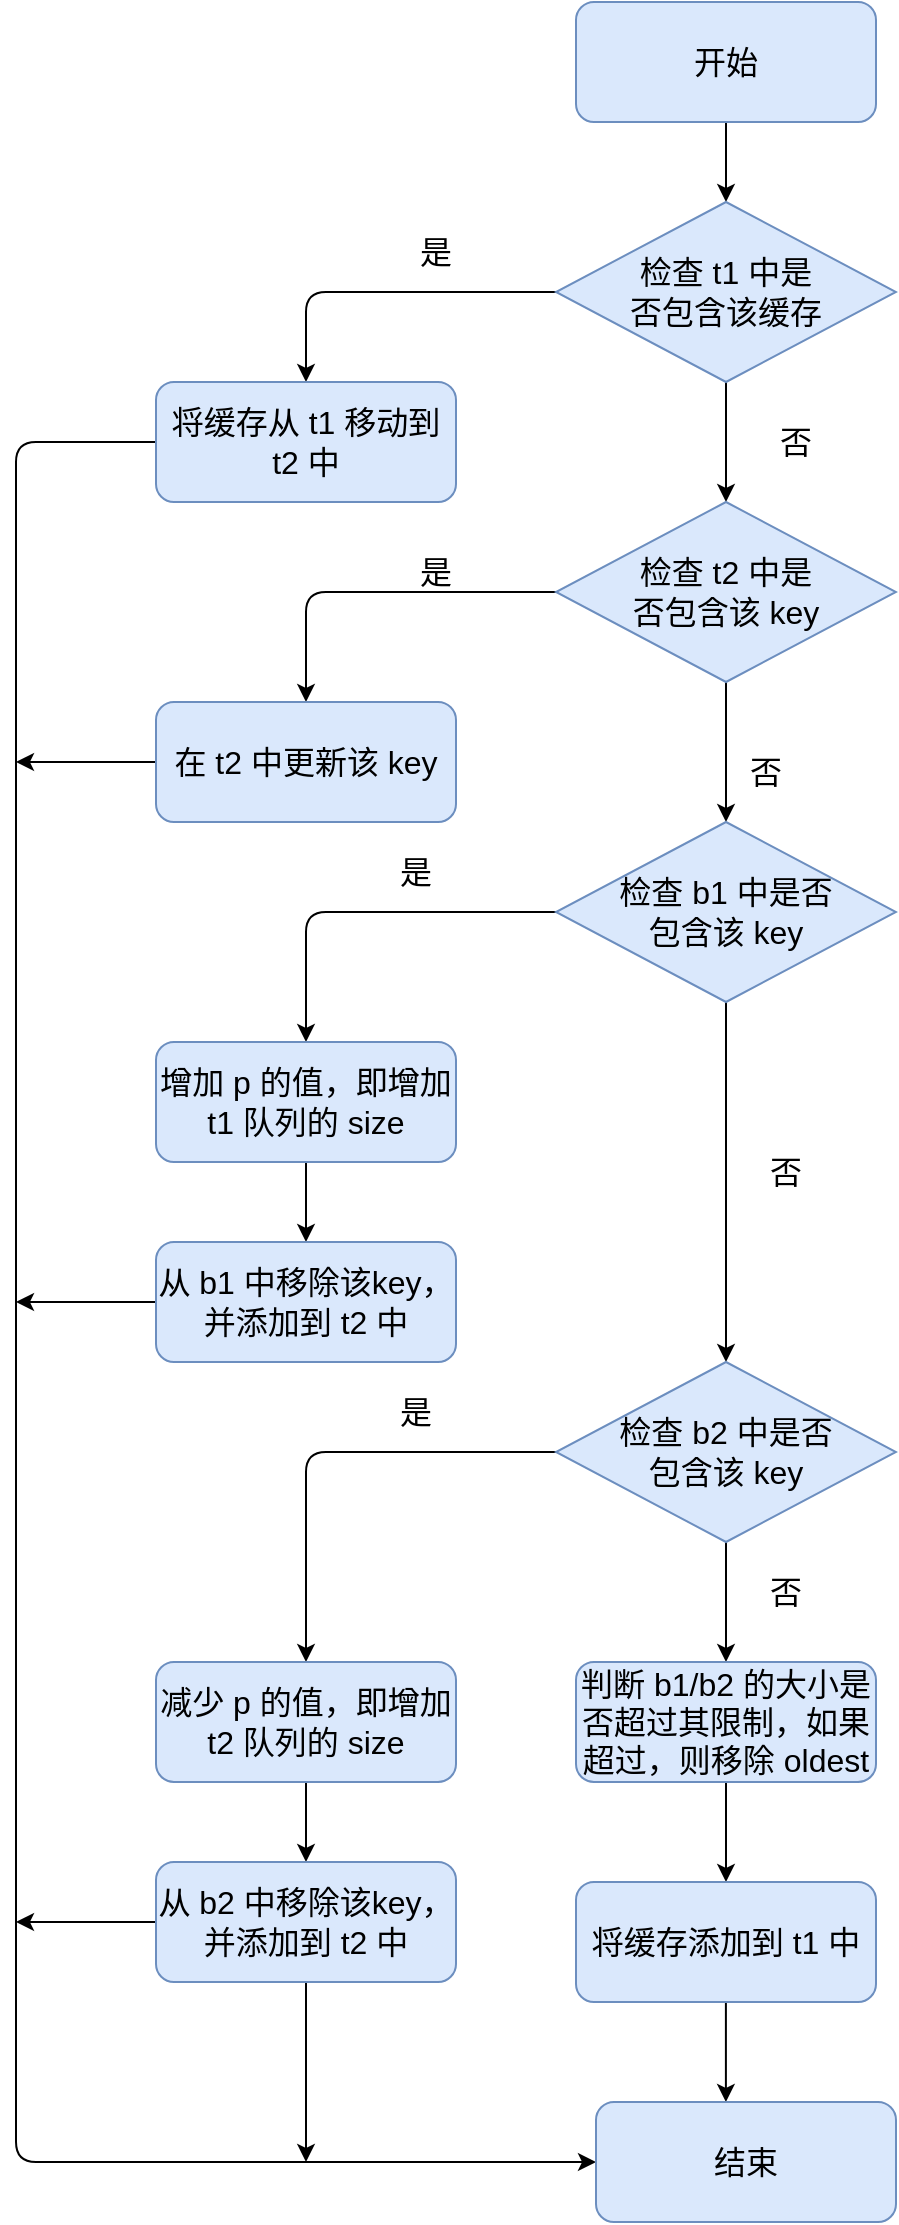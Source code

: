 <mxfile>
    <diagram id="irXEWYXpeHnkzM0r7uLv" name="Page-1">
        <mxGraphModel dx="578" dy="556" grid="1" gridSize="10" guides="1" tooltips="1" connect="1" arrows="1" fold="1" page="1" pageScale="1" pageWidth="850" pageHeight="1100" math="0" shadow="0">
            <root>
                <mxCell id="0"/>
                <mxCell id="1" parent="0"/>
                <mxCell id="27" style="edgeStyle=none;html=1;entryX=0.5;entryY=0;entryDx=0;entryDy=0;fontSize=16;" edge="1" parent="1" source="11" target="13">
                    <mxGeometry relative="1" as="geometry"/>
                </mxCell>
                <mxCell id="11" value="&lt;font style=&quot;font-size: 16px&quot;&gt;开始&lt;/font&gt;" style="rounded=1;whiteSpace=wrap;html=1;fillColor=#dae8fc;strokeColor=#6c8ebf;" vertex="1" parent="1">
                    <mxGeometry x="360" y="510" width="150" height="60" as="geometry"/>
                </mxCell>
                <mxCell id="28" style="edgeStyle=orthogonalEdgeStyle;html=1;entryX=0.5;entryY=0;entryDx=0;entryDy=0;fontSize=16;" edge="1" parent="1" source="13" target="17">
                    <mxGeometry relative="1" as="geometry"/>
                </mxCell>
                <mxCell id="29" style="edgeStyle=orthogonalEdgeStyle;html=1;exitX=0.5;exitY=1;exitDx=0;exitDy=0;entryX=0.5;entryY=0;entryDx=0;entryDy=0;fontSize=16;" edge="1" parent="1" source="13" target="16">
                    <mxGeometry relative="1" as="geometry"/>
                </mxCell>
                <mxCell id="13" value="&lt;span&gt;检查 t1 中是&lt;br&gt;否包含该缓存&lt;/span&gt;" style="rhombus;whiteSpace=wrap;html=1;fontSize=16;fillColor=#dae8fc;strokeColor=#6c8ebf;" vertex="1" parent="1">
                    <mxGeometry x="350" y="610" width="170" height="90" as="geometry"/>
                </mxCell>
                <mxCell id="30" style="edgeStyle=orthogonalEdgeStyle;html=1;exitX=0;exitY=0.5;exitDx=0;exitDy=0;fontSize=16;" edge="1" parent="1" source="16" target="18">
                    <mxGeometry relative="1" as="geometry"/>
                </mxCell>
                <mxCell id="37" style="edgeStyle=orthogonalEdgeStyle;html=1;exitX=0.5;exitY=1;exitDx=0;exitDy=0;fontSize=16;" edge="1" parent="1" source="16" target="19">
                    <mxGeometry relative="1" as="geometry"/>
                </mxCell>
                <mxCell id="16" value="&lt;span&gt;检查 t2 中是&lt;br&gt;否包含该 key&lt;/span&gt;" style="rhombus;whiteSpace=wrap;html=1;fontSize=16;fillColor=#dae8fc;strokeColor=#6c8ebf;" vertex="1" parent="1">
                    <mxGeometry x="350" y="760" width="170" height="90" as="geometry"/>
                </mxCell>
                <mxCell id="42" style="edgeStyle=orthogonalEdgeStyle;html=1;fontSize=16;entryX=0;entryY=0.5;entryDx=0;entryDy=0;" edge="1" parent="1" source="17" target="36">
                    <mxGeometry relative="1" as="geometry">
                        <mxPoint x="100" y="1728" as="targetPoint"/>
                        <Array as="points">
                            <mxPoint x="80" y="730"/>
                            <mxPoint x="80" y="1590"/>
                        </Array>
                    </mxGeometry>
                </mxCell>
                <mxCell id="17" value="&lt;span style=&quot;font-size: 16px&quot;&gt;将缓存从 t1 移动到 t2 中&lt;/span&gt;" style="rounded=1;whiteSpace=wrap;html=1;fillColor=#dae8fc;strokeColor=#6c8ebf;" vertex="1" parent="1">
                    <mxGeometry x="150" y="700" width="150" height="60" as="geometry"/>
                </mxCell>
                <mxCell id="46" style="edgeStyle=orthogonalEdgeStyle;html=1;fontSize=16;" edge="1" parent="1" source="18">
                    <mxGeometry relative="1" as="geometry">
                        <mxPoint x="80" y="890" as="targetPoint"/>
                    </mxGeometry>
                </mxCell>
                <mxCell id="18" value="&lt;span style=&quot;font-size: 16px&quot;&gt;在 t2 中更新该 key&lt;/span&gt;" style="rounded=1;whiteSpace=wrap;html=1;fillColor=#dae8fc;strokeColor=#6c8ebf;" vertex="1" parent="1">
                    <mxGeometry x="150" y="860" width="150" height="60" as="geometry"/>
                </mxCell>
                <mxCell id="31" style="edgeStyle=orthogonalEdgeStyle;html=1;exitX=0;exitY=0.5;exitDx=0;exitDy=0;fontSize=16;" edge="1" parent="1" source="19" target="20">
                    <mxGeometry relative="1" as="geometry"/>
                </mxCell>
                <mxCell id="38" style="edgeStyle=orthogonalEdgeStyle;html=1;fontSize=16;" edge="1" parent="1" source="19" target="22">
                    <mxGeometry relative="1" as="geometry"/>
                </mxCell>
                <mxCell id="19" value="&lt;span&gt;检查 b1 中是否&lt;br&gt;包含该 key&lt;/span&gt;" style="rhombus;whiteSpace=wrap;html=1;fontSize=16;fillColor=#dae8fc;strokeColor=#6c8ebf;" vertex="1" parent="1">
                    <mxGeometry x="350" y="920" width="170" height="90" as="geometry"/>
                </mxCell>
                <mxCell id="32" style="edgeStyle=orthogonalEdgeStyle;html=1;exitX=0.5;exitY=1;exitDx=0;exitDy=0;entryX=0.5;entryY=0;entryDx=0;entryDy=0;fontSize=16;" edge="1" parent="1" source="20" target="21">
                    <mxGeometry relative="1" as="geometry"/>
                </mxCell>
                <mxCell id="20" value="&lt;span style=&quot;font-size: 16px&quot;&gt;增加 p 的值，即增加 t1 队列的 size&lt;/span&gt;" style="rounded=1;whiteSpace=wrap;html=1;fillColor=#dae8fc;strokeColor=#6c8ebf;" vertex="1" parent="1">
                    <mxGeometry x="150" y="1030" width="150" height="60" as="geometry"/>
                </mxCell>
                <mxCell id="47" style="edgeStyle=orthogonalEdgeStyle;html=1;fontSize=16;" edge="1" parent="1" source="21">
                    <mxGeometry relative="1" as="geometry">
                        <mxPoint x="80" y="1160" as="targetPoint"/>
                    </mxGeometry>
                </mxCell>
                <mxCell id="21" value="&lt;span style=&quot;font-size: 16px&quot;&gt;从 b1 中移除该key，并添加到 t2 中&lt;/span&gt;" style="rounded=1;whiteSpace=wrap;html=1;fillColor=#dae8fc;strokeColor=#6c8ebf;" vertex="1" parent="1">
                    <mxGeometry x="150" y="1130" width="150" height="60" as="geometry"/>
                </mxCell>
                <mxCell id="39" style="edgeStyle=orthogonalEdgeStyle;html=1;exitX=0.5;exitY=1;exitDx=0;exitDy=0;fontSize=16;" edge="1" parent="1" source="22" target="25">
                    <mxGeometry relative="1" as="geometry"/>
                </mxCell>
                <mxCell id="43" style="edgeStyle=orthogonalEdgeStyle;html=1;fontSize=16;" edge="1" parent="1" source="22" target="23">
                    <mxGeometry relative="1" as="geometry"/>
                </mxCell>
                <mxCell id="22" value="&lt;span&gt;检查 b2 中是否&lt;br&gt;包含该 key&lt;/span&gt;" style="rhombus;whiteSpace=wrap;html=1;fontSize=16;fillColor=#dae8fc;strokeColor=#6c8ebf;" vertex="1" parent="1">
                    <mxGeometry x="350" y="1190" width="170" height="90" as="geometry"/>
                </mxCell>
                <mxCell id="44" style="edgeStyle=orthogonalEdgeStyle;html=1;exitX=0.5;exitY=1;exitDx=0;exitDy=0;entryX=0.5;entryY=0;entryDx=0;entryDy=0;fontSize=16;" edge="1" parent="1" source="23" target="24">
                    <mxGeometry relative="1" as="geometry"/>
                </mxCell>
                <mxCell id="23" value="&lt;span style=&quot;font-size: 16px&quot;&gt;减少 p 的值，即增加 t2 队列的 size&lt;/span&gt;" style="rounded=1;whiteSpace=wrap;html=1;fillColor=#dae8fc;strokeColor=#6c8ebf;" vertex="1" parent="1">
                    <mxGeometry x="150" y="1340" width="150" height="60" as="geometry"/>
                </mxCell>
                <mxCell id="45" style="edgeStyle=orthogonalEdgeStyle;html=1;exitX=0.5;exitY=1;exitDx=0;exitDy=0;fontSize=16;" edge="1" parent="1" source="24">
                    <mxGeometry relative="1" as="geometry">
                        <mxPoint x="225" y="1590" as="targetPoint"/>
                    </mxGeometry>
                </mxCell>
                <mxCell id="48" style="edgeStyle=orthogonalEdgeStyle;html=1;fontSize=16;" edge="1" parent="1" source="24">
                    <mxGeometry relative="1" as="geometry">
                        <mxPoint x="80" y="1470" as="targetPoint"/>
                    </mxGeometry>
                </mxCell>
                <mxCell id="24" value="&lt;span style=&quot;font-size: 16px&quot;&gt;从 b2 中移除该key，并添加到 t2 中&lt;/span&gt;" style="rounded=1;whiteSpace=wrap;html=1;fillColor=#dae8fc;strokeColor=#6c8ebf;" vertex="1" parent="1">
                    <mxGeometry x="150" y="1440" width="150" height="60" as="geometry"/>
                </mxCell>
                <mxCell id="40" style="edgeStyle=orthogonalEdgeStyle;html=1;exitX=0.5;exitY=1;exitDx=0;exitDy=0;fontSize=16;" edge="1" parent="1" source="25" target="26">
                    <mxGeometry relative="1" as="geometry"/>
                </mxCell>
                <mxCell id="25" value="&lt;font style=&quot;font-size: 16px&quot;&gt;判断 b1/b2 的大小是否超过其限制，如果超过，则移除 oldest&lt;/font&gt;" style="rounded=1;whiteSpace=wrap;html=1;fillColor=#dae8fc;strokeColor=#6c8ebf;" vertex="1" parent="1">
                    <mxGeometry x="360" y="1340" width="150" height="60" as="geometry"/>
                </mxCell>
                <mxCell id="41" style="edgeStyle=orthogonalEdgeStyle;html=1;entryX=0.433;entryY=0;entryDx=0;entryDy=0;entryPerimeter=0;fontSize=16;" edge="1" parent="1" source="26" target="36">
                    <mxGeometry relative="1" as="geometry"/>
                </mxCell>
                <mxCell id="26" value="&lt;span style=&quot;font-size: 16px&quot;&gt;将缓存添加到 t1 中&lt;/span&gt;" style="rounded=1;whiteSpace=wrap;html=1;fillColor=#dae8fc;strokeColor=#6c8ebf;" vertex="1" parent="1">
                    <mxGeometry x="360" y="1450" width="150" height="60" as="geometry"/>
                </mxCell>
                <mxCell id="36" value="&lt;span style=&quot;font-size: 16px&quot;&gt;结束&lt;/span&gt;" style="rounded=1;whiteSpace=wrap;html=1;fillColor=#dae8fc;strokeColor=#6c8ebf;" vertex="1" parent="1">
                    <mxGeometry x="370" y="1560" width="150" height="60" as="geometry"/>
                </mxCell>
                <mxCell id="49" value="是" style="text;html=1;strokeColor=none;fillColor=none;align=center;verticalAlign=middle;whiteSpace=wrap;rounded=0;fontSize=16;" vertex="1" parent="1">
                    <mxGeometry x="260" y="620" width="60" height="30" as="geometry"/>
                </mxCell>
                <mxCell id="51" value="否" style="text;html=1;strokeColor=none;fillColor=none;align=center;verticalAlign=middle;whiteSpace=wrap;rounded=0;fontSize=16;" vertex="1" parent="1">
                    <mxGeometry x="440" y="715" width="60" height="30" as="geometry"/>
                </mxCell>
                <mxCell id="52" value="是" style="text;html=1;strokeColor=none;fillColor=none;align=center;verticalAlign=middle;whiteSpace=wrap;rounded=0;fontSize=16;" vertex="1" parent="1">
                    <mxGeometry x="260" y="780" width="60" height="30" as="geometry"/>
                </mxCell>
                <mxCell id="53" value="否" style="text;html=1;strokeColor=none;fillColor=none;align=center;verticalAlign=middle;whiteSpace=wrap;rounded=0;fontSize=16;" vertex="1" parent="1">
                    <mxGeometry x="425" y="880" width="60" height="30" as="geometry"/>
                </mxCell>
                <mxCell id="54" value="是" style="text;html=1;strokeColor=none;fillColor=none;align=center;verticalAlign=middle;whiteSpace=wrap;rounded=0;fontSize=16;" vertex="1" parent="1">
                    <mxGeometry x="250" y="930" width="60" height="30" as="geometry"/>
                </mxCell>
                <mxCell id="55" value="否" style="text;html=1;strokeColor=none;fillColor=none;align=center;verticalAlign=middle;whiteSpace=wrap;rounded=0;fontSize=16;" vertex="1" parent="1">
                    <mxGeometry x="435" y="1080" width="60" height="30" as="geometry"/>
                </mxCell>
                <mxCell id="56" value="是" style="text;html=1;strokeColor=none;fillColor=none;align=center;verticalAlign=middle;whiteSpace=wrap;rounded=0;fontSize=16;" vertex="1" parent="1">
                    <mxGeometry x="250" y="1200" width="60" height="30" as="geometry"/>
                </mxCell>
                <mxCell id="57" value="否" style="text;html=1;strokeColor=none;fillColor=none;align=center;verticalAlign=middle;whiteSpace=wrap;rounded=0;fontSize=16;" vertex="1" parent="1">
                    <mxGeometry x="435" y="1290" width="60" height="30" as="geometry"/>
                </mxCell>
            </root>
        </mxGraphModel>
    </diagram>
</mxfile>